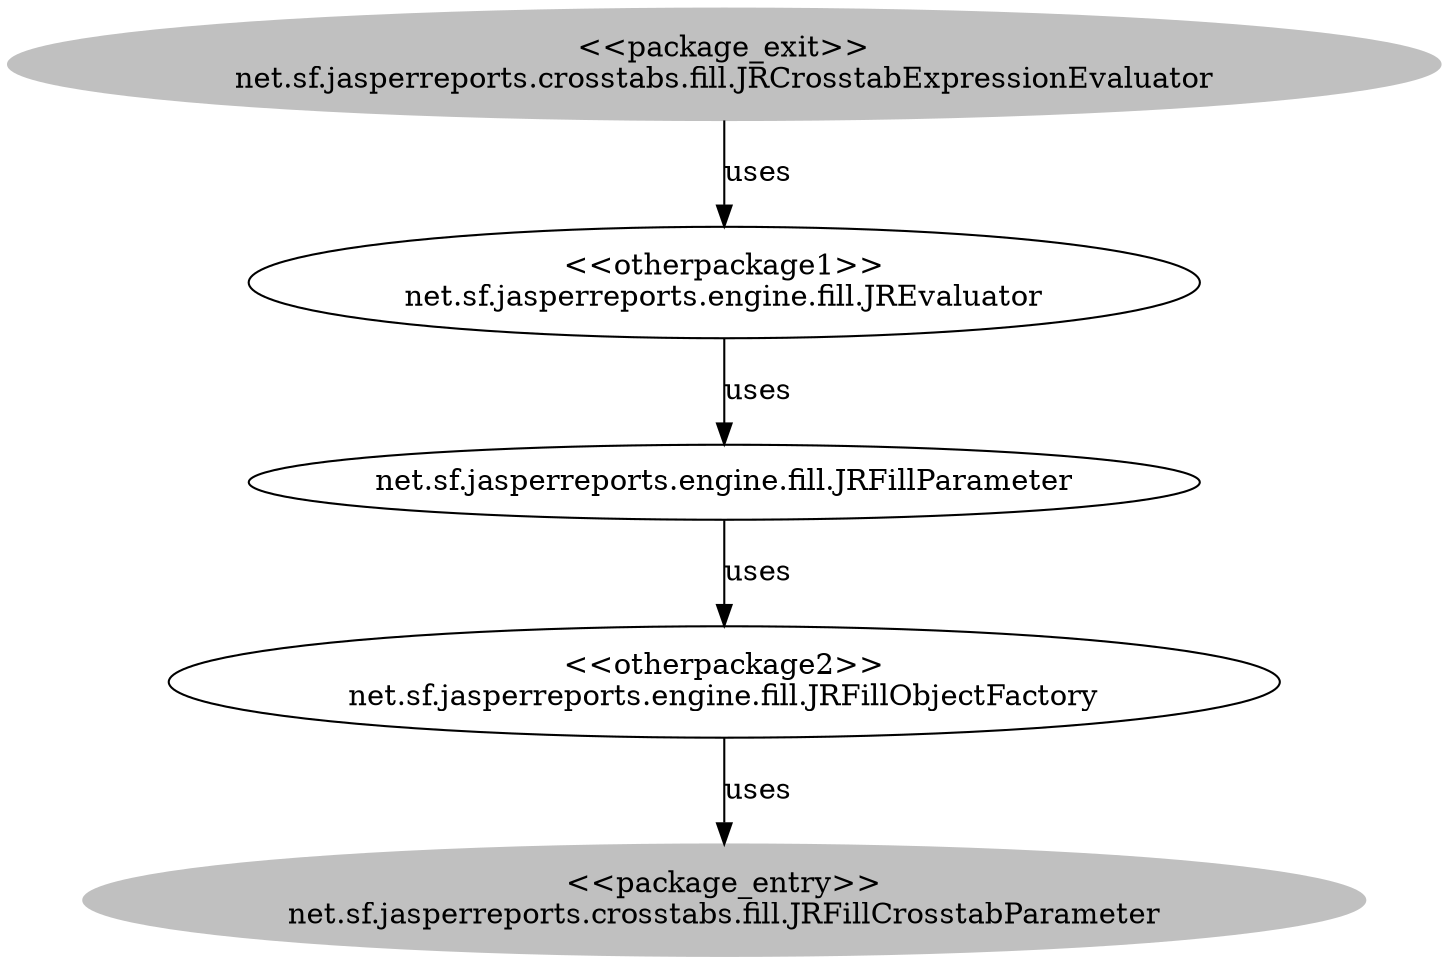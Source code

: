 digraph cd {
	net_sf_jasperreports_crosstabs_fill_JRCrosstabExpressionEvaluator [label="<<package_exit>>
net.sf.jasperreports.crosstabs.fill.JRCrosstabExpressionEvaluator",style=filled,color="grey"];
	net_sf_jasperreports_crosstabs_fill_JRFillCrosstabParameter [label="<<package_entry>>
net.sf.jasperreports.crosstabs.fill.JRFillCrosstabParameter",style=filled,color="grey"];
	net_sf_jasperreports_engine_fill_JREvaluator [label="<<otherpackage1>>
net.sf.jasperreports.engine.fill.JREvaluator"];
	net_sf_jasperreports_engine_fill_JRFillObjectFactory [label="<<otherpackage2>>
net.sf.jasperreports.engine.fill.JRFillObjectFactory"];
	net_sf_jasperreports_engine_fill_JRFillParameter [label="net.sf.jasperreports.engine.fill.JRFillParameter"];
	net_sf_jasperreports_crosstabs_fill_JRCrosstabExpressionEvaluator -> net_sf_jasperreports_engine_fill_JREvaluator [label=uses];
	net_sf_jasperreports_engine_fill_JRFillObjectFactory -> net_sf_jasperreports_crosstabs_fill_JRFillCrosstabParameter [label=uses];
	net_sf_jasperreports_engine_fill_JREvaluator -> net_sf_jasperreports_engine_fill_JRFillParameter [label=uses];
	net_sf_jasperreports_engine_fill_JRFillParameter -> net_sf_jasperreports_engine_fill_JRFillObjectFactory [label=uses];
}
